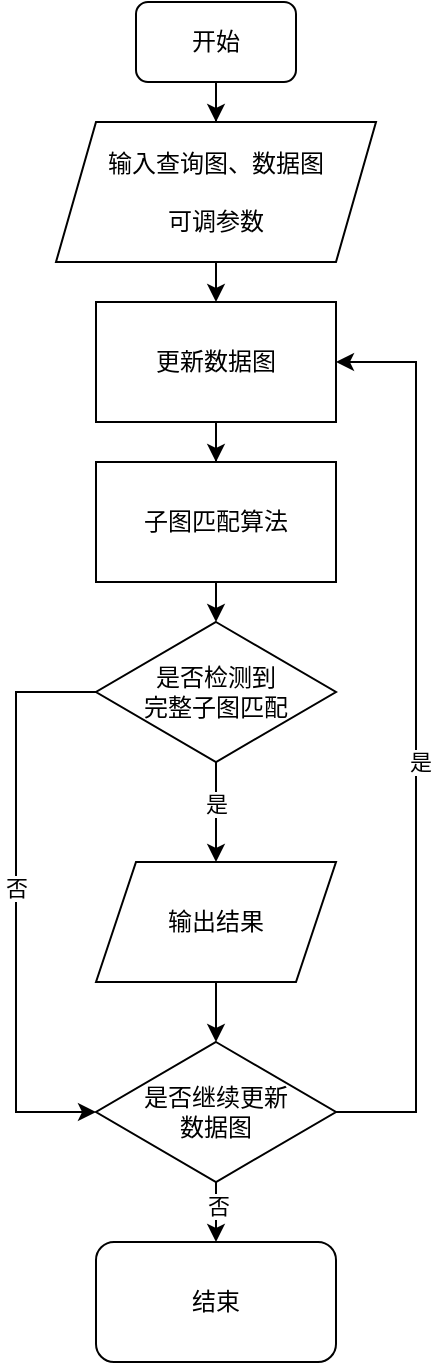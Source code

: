 <mxfile version="21.0.8" type="github">
  <diagram name="第 1 页" id="9U5T3cRguR6DOCcID6v3">
    <mxGraphModel dx="1302" dy="1098" grid="1" gridSize="10" guides="1" tooltips="1" connect="1" arrows="1" fold="1" page="0" pageScale="1" pageWidth="827" pageHeight="1169" math="0" shadow="0">
      <root>
        <mxCell id="0" />
        <mxCell id="1" parent="0" />
        <mxCell id="QDau9Pd2753zbb-ycv-e-3" style="edgeStyle=orthogonalEdgeStyle;rounded=0;orthogonalLoop=1;jettySize=auto;html=1;exitX=0.5;exitY=1;exitDx=0;exitDy=0;" edge="1" parent="1" source="QDau9Pd2753zbb-ycv-e-1" target="QDau9Pd2753zbb-ycv-e-2">
          <mxGeometry relative="1" as="geometry" />
        </mxCell>
        <mxCell id="QDau9Pd2753zbb-ycv-e-1" value="开始" style="rounded=1;whiteSpace=wrap;html=1;" vertex="1" parent="1">
          <mxGeometry x="260" y="-10" width="80" height="40" as="geometry" />
        </mxCell>
        <mxCell id="QDau9Pd2753zbb-ycv-e-6" style="edgeStyle=orthogonalEdgeStyle;rounded=0;orthogonalLoop=1;jettySize=auto;html=1;exitX=0.5;exitY=1;exitDx=0;exitDy=0;entryX=0.5;entryY=0;entryDx=0;entryDy=0;" edge="1" parent="1" source="QDau9Pd2753zbb-ycv-e-2" target="QDau9Pd2753zbb-ycv-e-13">
          <mxGeometry relative="1" as="geometry">
            <mxPoint x="300" y="90" as="targetPoint" />
          </mxGeometry>
        </mxCell>
        <mxCell id="QDau9Pd2753zbb-ycv-e-2" value="输入查询图、数据图&lt;br&gt;&lt;br&gt;可调参数" style="shape=parallelogram;perimeter=parallelogramPerimeter;whiteSpace=wrap;html=1;fixedSize=1;" vertex="1" parent="1">
          <mxGeometry x="220" y="50" width="160" height="70" as="geometry" />
        </mxCell>
        <mxCell id="QDau9Pd2753zbb-ycv-e-18" style="edgeStyle=orthogonalEdgeStyle;rounded=0;orthogonalLoop=1;jettySize=auto;html=1;exitX=0.5;exitY=1;exitDx=0;exitDy=0;entryX=0.5;entryY=0;entryDx=0;entryDy=0;" edge="1" parent="1" source="QDau9Pd2753zbb-ycv-e-7" target="QDau9Pd2753zbb-ycv-e-16">
          <mxGeometry relative="1" as="geometry" />
        </mxCell>
        <mxCell id="QDau9Pd2753zbb-ycv-e-7" value="子图匹配算法" style="rounded=0;whiteSpace=wrap;html=1;" vertex="1" parent="1">
          <mxGeometry x="240" y="220" width="120" height="60" as="geometry" />
        </mxCell>
        <mxCell id="QDau9Pd2753zbb-ycv-e-15" style="edgeStyle=orthogonalEdgeStyle;rounded=0;orthogonalLoop=1;jettySize=auto;html=1;exitX=0.5;exitY=1;exitDx=0;exitDy=0;" edge="1" parent="1" source="QDau9Pd2753zbb-ycv-e-13" target="QDau9Pd2753zbb-ycv-e-7">
          <mxGeometry relative="1" as="geometry" />
        </mxCell>
        <mxCell id="QDau9Pd2753zbb-ycv-e-13" value="更新数据图" style="rounded=0;whiteSpace=wrap;html=1;" vertex="1" parent="1">
          <mxGeometry x="240" y="140" width="120" height="60" as="geometry" />
        </mxCell>
        <mxCell id="QDau9Pd2753zbb-ycv-e-19" style="edgeStyle=orthogonalEdgeStyle;rounded=0;orthogonalLoop=1;jettySize=auto;html=1;exitX=0.5;exitY=1;exitDx=0;exitDy=0;" edge="1" parent="1" source="QDau9Pd2753zbb-ycv-e-16" target="QDau9Pd2753zbb-ycv-e-23">
          <mxGeometry relative="1" as="geometry">
            <mxPoint x="300" y="480" as="targetPoint" />
          </mxGeometry>
        </mxCell>
        <mxCell id="QDau9Pd2753zbb-ycv-e-43" value="是" style="edgeLabel;html=1;align=center;verticalAlign=middle;resizable=0;points=[];" vertex="1" connectable="0" parent="QDau9Pd2753zbb-ycv-e-19">
          <mxGeometry x="-0.189" relative="1" as="geometry">
            <mxPoint as="offset" />
          </mxGeometry>
        </mxCell>
        <mxCell id="QDau9Pd2753zbb-ycv-e-36" style="edgeStyle=orthogonalEdgeStyle;rounded=0;orthogonalLoop=1;jettySize=auto;html=1;exitX=0;exitY=0.5;exitDx=0;exitDy=0;entryX=0;entryY=0.5;entryDx=0;entryDy=0;" edge="1" parent="1" source="QDau9Pd2753zbb-ycv-e-16" target="QDau9Pd2753zbb-ycv-e-25">
          <mxGeometry relative="1" as="geometry">
            <Array as="points">
              <mxPoint x="200" y="335" />
              <mxPoint x="200" y="545" />
            </Array>
          </mxGeometry>
        </mxCell>
        <mxCell id="QDau9Pd2753zbb-ycv-e-42" value="否" style="edgeLabel;html=1;align=center;verticalAlign=middle;resizable=0;points=[];" vertex="1" connectable="0" parent="QDau9Pd2753zbb-ycv-e-36">
          <mxGeometry x="-0.048" relative="1" as="geometry">
            <mxPoint as="offset" />
          </mxGeometry>
        </mxCell>
        <mxCell id="QDau9Pd2753zbb-ycv-e-16" value="是否检测到&lt;br&gt;完整子图匹配" style="rhombus;whiteSpace=wrap;html=1;" vertex="1" parent="1">
          <mxGeometry x="240" y="300" width="120" height="70" as="geometry" />
        </mxCell>
        <mxCell id="QDau9Pd2753zbb-ycv-e-29" style="edgeStyle=orthogonalEdgeStyle;rounded=0;orthogonalLoop=1;jettySize=auto;html=1;exitX=0.5;exitY=1;exitDx=0;exitDy=0;" edge="1" parent="1" source="QDau9Pd2753zbb-ycv-e-23" target="QDau9Pd2753zbb-ycv-e-25">
          <mxGeometry relative="1" as="geometry" />
        </mxCell>
        <mxCell id="QDau9Pd2753zbb-ycv-e-23" value="输出结果" style="shape=parallelogram;perimeter=parallelogramPerimeter;whiteSpace=wrap;html=1;fixedSize=1;" vertex="1" parent="1">
          <mxGeometry x="240" y="420" width="120" height="60" as="geometry" />
        </mxCell>
        <mxCell id="QDau9Pd2753zbb-ycv-e-30" style="edgeStyle=orthogonalEdgeStyle;rounded=0;orthogonalLoop=1;jettySize=auto;html=1;exitX=0.5;exitY=1;exitDx=0;exitDy=0;entryX=0.5;entryY=0;entryDx=0;entryDy=0;" edge="1" parent="1" source="QDau9Pd2753zbb-ycv-e-25" target="QDau9Pd2753zbb-ycv-e-28">
          <mxGeometry relative="1" as="geometry" />
        </mxCell>
        <mxCell id="QDau9Pd2753zbb-ycv-e-44" value="否" style="edgeLabel;html=1;align=center;verticalAlign=middle;resizable=0;points=[];" vertex="1" connectable="0" parent="QDau9Pd2753zbb-ycv-e-30">
          <mxGeometry x="-0.241" y="1" relative="1" as="geometry">
            <mxPoint as="offset" />
          </mxGeometry>
        </mxCell>
        <mxCell id="QDau9Pd2753zbb-ycv-e-49" style="edgeStyle=orthogonalEdgeStyle;rounded=0;orthogonalLoop=1;jettySize=auto;html=1;exitX=1;exitY=0.5;exitDx=0;exitDy=0;entryX=1;entryY=0.5;entryDx=0;entryDy=0;" edge="1" parent="1" source="QDau9Pd2753zbb-ycv-e-25" target="QDau9Pd2753zbb-ycv-e-13">
          <mxGeometry relative="1" as="geometry">
            <Array as="points">
              <mxPoint x="400" y="545" />
              <mxPoint x="400" y="170" />
            </Array>
          </mxGeometry>
        </mxCell>
        <mxCell id="QDau9Pd2753zbb-ycv-e-50" value="是" style="edgeLabel;html=1;align=center;verticalAlign=middle;resizable=0;points=[];" vertex="1" connectable="0" parent="QDau9Pd2753zbb-ycv-e-49">
          <mxGeometry x="-0.052" y="-2" relative="1" as="geometry">
            <mxPoint as="offset" />
          </mxGeometry>
        </mxCell>
        <mxCell id="QDau9Pd2753zbb-ycv-e-25" value="是否继续更新&lt;br&gt;数据图" style="rhombus;whiteSpace=wrap;html=1;" vertex="1" parent="1">
          <mxGeometry x="240" y="510" width="120" height="70" as="geometry" />
        </mxCell>
        <mxCell id="QDau9Pd2753zbb-ycv-e-28" value="结束" style="rounded=1;whiteSpace=wrap;html=1;" vertex="1" parent="1">
          <mxGeometry x="240" y="610" width="120" height="60" as="geometry" />
        </mxCell>
      </root>
    </mxGraphModel>
  </diagram>
</mxfile>
